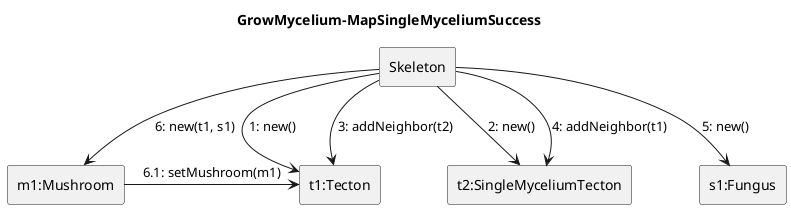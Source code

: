 @startuml
skinparam linestyle ortho
title GrowMycelium-MapSingleMyceliumSuccess

rectangle Skeleton

rectangle "t1:Tecton" as t1
rectangle "t2:SingleMyceliumTecton" as t2
rectangle "s1:Fungus" as s1
rectangle "m1:Mushroom" as m1

Skeleton --> t1: "1: new()"
Skeleton --> t2: "2: new()"
Skeleton --> t1: "3: addNeighbor(t2)"
Skeleton --> t2: "4: addNeighbor(t1)"
Skeleton --> s1 : "5: new()"
Skeleton --> m1: "6: new(t1, s1)"
m1 -> t1 : "6.1: setMushroom(m1)"

@enduml